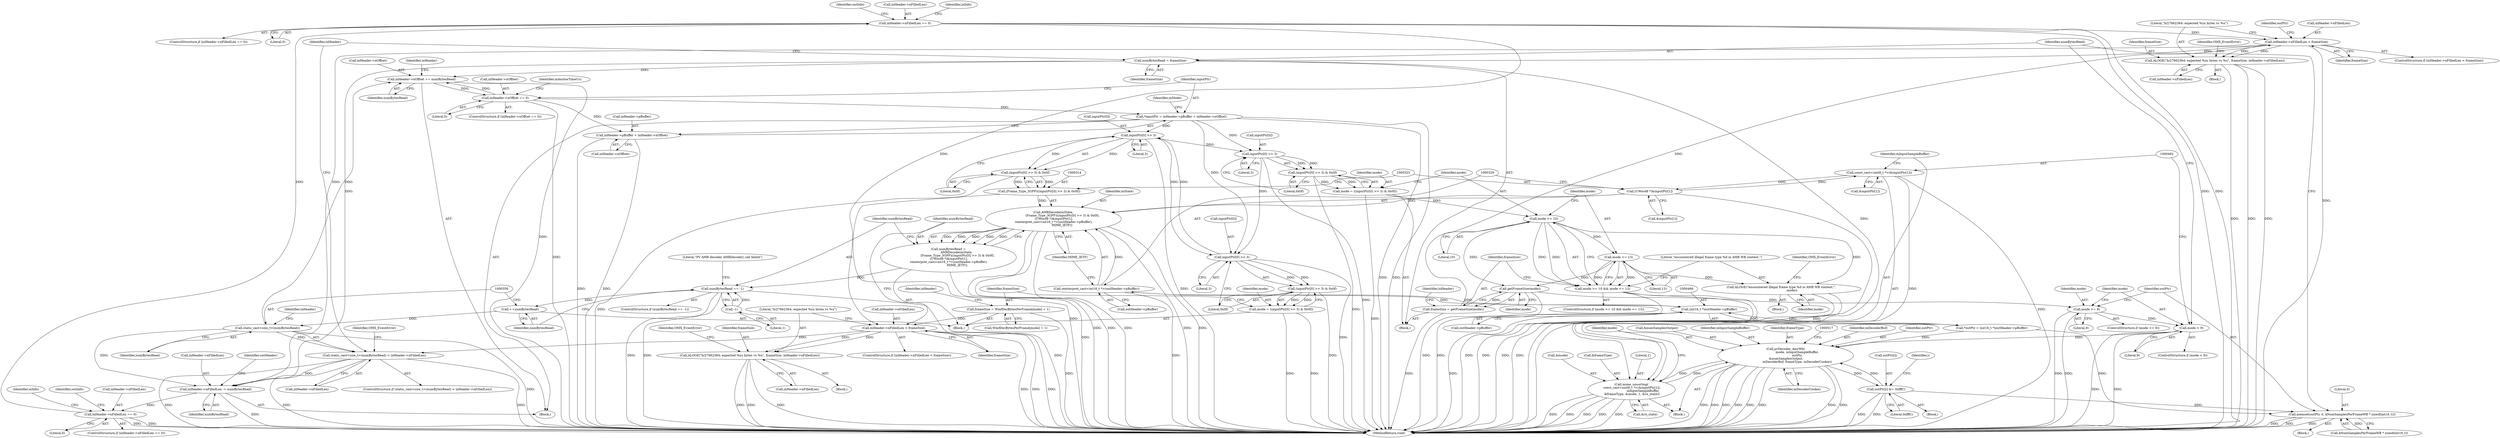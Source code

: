 digraph "0_Android_65756b4082cd79a2d99b2ccb5b392291fd53703f@pointer" {
"1000144" [label="(Call,inHeader->nFilledLen == 0)"];
"1000593" [label="(Call,inHeader->nFilledLen == 0)"];
"1000546" [label="(Call,inHeader->nFilledLen -= numBytesRead)"];
"1000355" [label="(Call,static_cast<size_t>(numBytesRead))"];
"1000351" [label="(Call,++numBytesRead)"];
"1000335" [label="(Call,numBytesRead == -1)"];
"1000309" [label="(Call,numBytesRead =\n                 AMRDecode(mState,\n                   (Frame_Type_3GPP)((inputPtr[0] >> 3) & 0x0f),\n (UWord8 *)&inputPtr[1],\n reinterpret_cast<int16_t *>(outHeader->pBuffer),\n                  MIME_IETF))"];
"1000311" [label="(Call,AMRDecode(mState,\n                   (Frame_Type_3GPP)((inputPtr[0] >> 3) & 0x0f),\n (UWord8 *)&inputPtr[1],\n reinterpret_cast<int16_t *>(outHeader->pBuffer),\n                  MIME_IETF))"];
"1000313" [label="(Call,(Frame_Type_3GPP)((inputPtr[0] >> 3) & 0x0f))"];
"1000315" [label="(Call,(inputPtr[0] >> 3) & 0x0f)"];
"1000316" [label="(Call,inputPtr[0] >> 3)"];
"1000273" [label="(Call,inputPtr[0] >> 3)"];
"1000408" [label="(Call,inputPtr[0] >> 3)"];
"1000223" [label="(Call,*inputPtr = inHeader->pBuffer + inHeader->nOffset)"];
"1000208" [label="(Call,inHeader->nOffset == 0)"];
"1000541" [label="(Call,inHeader->nOffset += numBytesRead)"];
"1000538" [label="(Call,numBytesRead = frameSize)"];
"1000441" [label="(Call,inHeader->nFilledLen < frameSize)"];
"1000144" [label="(Call,inHeader->nFilledLen == 0)"];
"1000436" [label="(Call,frameSize = getFrameSize(mode))"];
"1000438" [label="(Call,getFrameSize(mode))"];
"1000419" [label="(Call,mode <= 13)"];
"1000416" [label="(Call,mode >= 10)"];
"1000405" [label="(Call,mode = ((inputPtr[0] >> 3) & 0x0f))"];
"1000407" [label="(Call,(inputPtr[0] >> 3) & 0x0f)"];
"1000322" [label="(Call,(UWord8 *)&inputPtr[1])"];
"1000491" [label="(Call,const_cast<uint8_t *>(&inputPtr[1]))"];
"1000328" [label="(Call,reinterpret_cast<int16_t *>(outHeader->pBuffer))"];
"1000465" [label="(Call,(int16_t *)outHeader->pBuffer)"];
"1000337" [label="(Call,-1)"];
"1000354" [label="(Call,static_cast<size_t>(numBytesRead) > inHeader->nFilledLen)"];
"1000288" [label="(Call,inHeader->nFilledLen < frameSize)"];
"1000280" [label="(Call,frameSize = WmfDecBytesPerFrame[mode] + 1)"];
"1000294" [label="(Call,ALOGE(\"b/27662364: expected %zu bytes vs %u\", frameSize, inHeader->nFilledLen))"];
"1000447" [label="(Call,ALOGE(\"b/27662364: expected %zu bytes vs %u\", frameSize, inHeader->nFilledLen))"];
"1000272" [label="(Call,(inputPtr[0] >> 3) & 0x0f)"];
"1000270" [label="(Call,mode = ((inputPtr[0] >> 3) & 0x0f))"];
"1000415" [label="(Call,mode >= 10 && mode <= 13)"];
"1000423" [label="(Call,ALOGE(\"encountered illegal frame type %d in AMR WB content.\",\n                      mode))"];
"1000471" [label="(Call,mode >= 9)"];
"1000484" [label="(Call,mode < 9)"];
"1000506" [label="(Call,pvDecoder_AmrWb(\n                        mode, mInputSampleBuffer,\n                        outPtr,\n &numSamplesOutput,\n                        mDecoderBuf, frameType, mDecoderCookie))"];
"1000490" [label="(Call,mime_unsorting(\n const_cast<uint8_t *>(&inputPtr[1]),\n                        mInputSampleBuffer,\n &frameType, &mode, 1, &rx_state))"];
"1000533" [label="(Call,outPtr[i] &= 0xfffC)"];
"1000475" [label="(Call,memset(outPtr, 0, kNumSamplesPerFrameWB * sizeof(int16_t)))"];
"1000225" [label="(Call,inHeader->pBuffer + inHeader->nOffset)"];
"1000512" [label="(Identifier,mDecoderBuf)"];
"1000445" [label="(Identifier,frameSize)"];
"1000223" [label="(Call,*inputPtr = inHeader->pBuffer + inHeader->nOffset)"];
"1000532" [label="(Block,)"];
"1000143" [label="(ControlStructure,if (inHeader->nFilledLen == 0))"];
"1000467" [label="(Call,outHeader->pBuffer)"];
"1000440" [label="(ControlStructure,if (inHeader->nFilledLen < frameSize))"];
"1000296" [label="(Identifier,frameSize)"];
"1000485" [label="(Identifier,mode)"];
"1000311" [label="(Call,AMRDecode(mState,\n                   (Frame_Type_3GPP)((inputPtr[0] >> 3) & 0x0f),\n (UWord8 *)&inputPtr[1],\n reinterpret_cast<int16_t *>(outHeader->pBuffer),\n                  MIME_IETF))"];
"1000272" [label="(Call,(inputPtr[0] >> 3) & 0x0f)"];
"1000162" [label="(Identifier,outInfo)"];
"1000324" [label="(Call,&inputPtr[1])"];
"1000594" [label="(Call,inHeader->nFilledLen)"];
"1000484" [label="(Call,mode < 9)"];
"1000531" [label="(Identifier,i)"];
"1000408" [label="(Call,inputPtr[0] >> 3)"];
"1000487" [label="(Block,)"];
"1000417" [label="(Identifier,mode)"];
"1000351" [label="(Call,++numBytesRead)"];
"1000212" [label="(Literal,0)"];
"1000330" [label="(Call,outHeader->pBuffer)"];
"1000537" [label="(Literal,0xfffC)"];
"1000547" [label="(Call,inHeader->nFilledLen)"];
"1000407" [label="(Call,(inputPtr[0] >> 3) & 0x0f)"];
"1000287" [label="(ControlStructure,if (inHeader->nFilledLen < frameSize))"];
"1000334" [label="(ControlStructure,if (numBytesRead == -1))"];
"1000144" [label="(Call,inHeader->nFilledLen == 0)"];
"1000406" [label="(Identifier,mode)"];
"1000491" [label="(Call,const_cast<uint8_t *>(&inputPtr[1]))"];
"1000317" [label="(Call,inputPtr[0])"];
"1000273" [label="(Call,inputPtr[0] >> 3)"];
"1000335" [label="(Call,numBytesRead == -1)"];
"1000546" [label="(Call,inHeader->nFilledLen -= numBytesRead)"];
"1000207" [label="(ControlStructure,if (inHeader->nOffset == 0))"];
"1000274" [label="(Call,inputPtr[0])"];
"1000548" [label="(Identifier,inHeader)"];
"1000288" [label="(Call,inHeader->nFilledLen < frameSize)"];
"1000280" [label="(Call,frameSize = WmfDecBytesPerFrame[mode] + 1)"];
"1000281" [label="(Identifier,frameSize)"];
"1000413" [label="(Literal,0x0f)"];
"1000131" [label="(Block,)"];
"1000226" [label="(Call,inHeader->pBuffer)"];
"1000506" [label="(Call,pvDecoder_AmrWb(\n                        mode, mInputSampleBuffer,\n                        outPtr,\n &numSamplesOutput,\n                        mDecoderBuf, frameType, mDecoderCookie))"];
"1000427" [label="(Identifier,OMX_EventError)"];
"1000534" [label="(Call,outPtr[i])"];
"1000502" [label="(Literal,1)"];
"1000337" [label="(Call,-1)"];
"1000497" [label="(Identifier,mInputSampleBuffer)"];
"1000509" [label="(Identifier,outPtr)"];
"1000357" [label="(Identifier,numBytesRead)"];
"1000320" [label="(Literal,3)"];
"1000463" [label="(Call,*outPtr = (int16_t *)outHeader->pBuffer)"];
"1000474" [label="(Block,)"];
"1000322" [label="(Call,(UWord8 *)&inputPtr[1])"];
"1000425" [label="(Identifier,mode)"];
"1000421" [label="(Literal,13)"];
"1000465" [label="(Call,(int16_t *)outHeader->pBuffer)"];
"1000354" [label="(Call,static_cast<size_t>(numBytesRead) > inHeader->nFilledLen)"];
"1000271" [label="(Identifier,mode)"];
"1000415" [label="(Call,mode >= 10 && mode <= 13)"];
"1000316" [label="(Call,inputPtr[0] >> 3)"];
"1000500" [label="(Call,&mode)"];
"1000229" [label="(Call,inHeader->nOffset)"];
"1000225" [label="(Call,inHeader->pBuffer + inHeader->nOffset)"];
"1000292" [label="(Identifier,frameSize)"];
"1000416" [label="(Call,mode >= 10)"];
"1000215" [label="(Identifier,mAnchorTimeUs)"];
"1000437" [label="(Identifier,frameSize)"];
"1000510" [label="(Call,&numSamplesOutput)"];
"1000538" [label="(Call,numBytesRead = frameSize)"];
"1000472" [label="(Identifier,mode)"];
"1000295" [label="(Literal,\"b/27662364: expected %zu bytes vs %u\")"];
"1000148" [label="(Literal,0)"];
"1000409" [label="(Call,inputPtr[0])"];
"1000208" [label="(Call,inHeader->nOffset == 0)"];
"1000450" [label="(Call,inHeader->nFilledLen)"];
"1000270" [label="(Call,mode = ((inputPtr[0] >> 3) & 0x0f))"];
"1000601" [label="(Identifier,inInfo)"];
"1000541" [label="(Call,inHeader->nOffset += numBytesRead)"];
"1000352" [label="(Identifier,numBytesRead)"];
"1000420" [label="(Identifier,mode)"];
"1000353" [label="(ControlStructure,if (static_cast<size_t>(numBytesRead) > inHeader->nFilledLen))"];
"1000145" [label="(Call,inHeader->nFilledLen)"];
"1000309" [label="(Call,numBytesRead =\n                 AMRDecode(mState,\n                   (Frame_Type_3GPP)((inputPtr[0] >> 3) & 0x0f),\n (UWord8 *)&inputPtr[1],\n reinterpret_cast<int16_t *>(outHeader->pBuffer),\n                  MIME_IETF))"];
"1000475" [label="(Call,memset(outPtr, 0, kNumSamplesPerFrameWB * sizeof(int16_t)))"];
"1000237" [label="(Block,)"];
"1000478" [label="(Call,kNumSamplesPerFrameWB * sizeof(int16_t))"];
"1000423" [label="(Call,ALOGE(\"encountered illegal frame type %d in AMR WB content.\",\n                      mode))"];
"1000514" [label="(Identifier,mDecoderCookie)"];
"1000476" [label="(Identifier,outPtr)"];
"1000631" [label="(MethodReturn,void)"];
"1000336" [label="(Identifier,numBytesRead)"];
"1000454" [label="(Identifier,OMX_EventError)"];
"1000539" [label="(Identifier,numBytesRead)"];
"1000333" [label="(Identifier,MIME_IETF)"];
"1000446" [label="(Block,)"];
"1000593" [label="(Call,inHeader->nFilledLen == 0)"];
"1000412" [label="(Literal,3)"];
"1000418" [label="(Literal,10)"];
"1000209" [label="(Call,inHeader->nOffset)"];
"1000359" [label="(Identifier,inHeader)"];
"1000543" [label="(Identifier,inHeader)"];
"1000363" [label="(Identifier,OMX_EventError)"];
"1000508" [label="(Identifier,mInputSampleBuffer)"];
"1000422" [label="(Block,)"];
"1000483" [label="(ControlStructure,if (mode < 9))"];
"1000372" [label="(Block,)"];
"1000513" [label="(Identifier,frameType)"];
"1000477" [label="(Literal,0)"];
"1000290" [label="(Identifier,inHeader)"];
"1000277" [label="(Literal,3)"];
"1000550" [label="(Identifier,numBytesRead)"];
"1000449" [label="(Identifier,frameSize)"];
"1000507" [label="(Identifier,mode)"];
"1000503" [label="(Call,&rx_state)"];
"1000471" [label="(Call,mode >= 9)"];
"1000297" [label="(Call,inHeader->nFilledLen)"];
"1000592" [label="(ControlStructure,if (inHeader->nFilledLen == 0))"];
"1000439" [label="(Identifier,mode)"];
"1000441" [label="(Call,inHeader->nFilledLen < frameSize)"];
"1000493" [label="(Call,&inputPtr[1])"];
"1000235" [label="(Identifier,mMode)"];
"1000289" [label="(Call,inHeader->nFilledLen)"];
"1000315" [label="(Call,(inputPtr[0] >> 3) & 0x0f)"];
"1000442" [label="(Call,inHeader->nFilledLen)"];
"1000310" [label="(Identifier,numBytesRead)"];
"1000301" [label="(Identifier,OMX_EventError)"];
"1000470" [label="(ControlStructure,if (mode >= 9))"];
"1000152" [label="(Identifier,inInfo)"];
"1000313" [label="(Call,(Frame_Type_3GPP)((inputPtr[0] >> 3) & 0x0f))"];
"1000443" [label="(Identifier,inHeader)"];
"1000224" [label="(Identifier,inputPtr)"];
"1000464" [label="(Identifier,outPtr)"];
"1000321" [label="(Literal,0x0f)"];
"1000447" [label="(Call,ALOGE(\"b/27662364: expected %zu bytes vs %u\", frameSize, inHeader->nFilledLen))"];
"1000540" [label="(Identifier,frameSize)"];
"1000358" [label="(Call,inHeader->nFilledLen)"];
"1000616" [label="(Identifier,outInfo)"];
"1000405" [label="(Call,mode = ((inputPtr[0] >> 3) & 0x0f))"];
"1000436" [label="(Call,frameSize = getFrameSize(mode))"];
"1000414" [label="(ControlStructure,if (mode >= 10 && mode <= 13))"];
"1000533" [label="(Call,outPtr[i] &= 0xfffC)"];
"1000490" [label="(Call,mime_unsorting(\n const_cast<uint8_t *>(&inputPtr[1]),\n                        mInputSampleBuffer,\n &frameType, &mode, 1, &rx_state))"];
"1000438" [label="(Call,getFrameSize(mode))"];
"1000498" [label="(Call,&frameType)"];
"1000278" [label="(Literal,0x0f)"];
"1000328" [label="(Call,reinterpret_cast<int16_t *>(outHeader->pBuffer))"];
"1000294" [label="(Call,ALOGE(\"b/27662364: expected %zu bytes vs %u\", frameSize, inHeader->nFilledLen))"];
"1000355" [label="(Call,static_cast<size_t>(numBytesRead))"];
"1000545" [label="(Identifier,numBytesRead)"];
"1000419" [label="(Call,mode <= 13)"];
"1000282" [label="(Call,WmfDecBytesPerFrame[mode] + 1)"];
"1000473" [label="(Literal,9)"];
"1000341" [label="(Literal,\"PV AMR decoder AMRDecode() call failed\")"];
"1000338" [label="(Literal,1)"];
"1000597" [label="(Literal,0)"];
"1000553" [label="(Identifier,outHeader)"];
"1000542" [label="(Call,inHeader->nOffset)"];
"1000293" [label="(Block,)"];
"1000486" [label="(Literal,9)"];
"1000312" [label="(Identifier,mState)"];
"1000424" [label="(Literal,\"encountered illegal frame type %d in AMR WB content.\")"];
"1000448" [label="(Literal,\"b/27662364: expected %zu bytes vs %u\")"];
"1000144" -> "1000143"  [label="AST: "];
"1000144" -> "1000148"  [label="CFG: "];
"1000145" -> "1000144"  [label="AST: "];
"1000148" -> "1000144"  [label="AST: "];
"1000152" -> "1000144"  [label="CFG: "];
"1000162" -> "1000144"  [label="CFG: "];
"1000144" -> "1000631"  [label="DDG: "];
"1000144" -> "1000631"  [label="DDG: "];
"1000593" -> "1000144"  [label="DDG: "];
"1000144" -> "1000288"  [label="DDG: "];
"1000144" -> "1000441"  [label="DDG: "];
"1000593" -> "1000592"  [label="AST: "];
"1000593" -> "1000597"  [label="CFG: "];
"1000594" -> "1000593"  [label="AST: "];
"1000597" -> "1000593"  [label="AST: "];
"1000601" -> "1000593"  [label="CFG: "];
"1000616" -> "1000593"  [label="CFG: "];
"1000593" -> "1000631"  [label="DDG: "];
"1000593" -> "1000631"  [label="DDG: "];
"1000546" -> "1000593"  [label="DDG: "];
"1000546" -> "1000131"  [label="AST: "];
"1000546" -> "1000550"  [label="CFG: "];
"1000547" -> "1000546"  [label="AST: "];
"1000550" -> "1000546"  [label="AST: "];
"1000553" -> "1000546"  [label="CFG: "];
"1000546" -> "1000631"  [label="DDG: "];
"1000355" -> "1000546"  [label="DDG: "];
"1000538" -> "1000546"  [label="DDG: "];
"1000441" -> "1000546"  [label="DDG: "];
"1000354" -> "1000546"  [label="DDG: "];
"1000355" -> "1000354"  [label="AST: "];
"1000355" -> "1000357"  [label="CFG: "];
"1000356" -> "1000355"  [label="AST: "];
"1000357" -> "1000355"  [label="AST: "];
"1000359" -> "1000355"  [label="CFG: "];
"1000355" -> "1000631"  [label="DDG: "];
"1000355" -> "1000354"  [label="DDG: "];
"1000351" -> "1000355"  [label="DDG: "];
"1000355" -> "1000541"  [label="DDG: "];
"1000351" -> "1000237"  [label="AST: "];
"1000351" -> "1000352"  [label="CFG: "];
"1000352" -> "1000351"  [label="AST: "];
"1000356" -> "1000351"  [label="CFG: "];
"1000335" -> "1000351"  [label="DDG: "];
"1000335" -> "1000334"  [label="AST: "];
"1000335" -> "1000337"  [label="CFG: "];
"1000336" -> "1000335"  [label="AST: "];
"1000337" -> "1000335"  [label="AST: "];
"1000341" -> "1000335"  [label="CFG: "];
"1000352" -> "1000335"  [label="CFG: "];
"1000335" -> "1000631"  [label="DDG: "];
"1000335" -> "1000631"  [label="DDG: "];
"1000335" -> "1000631"  [label="DDG: "];
"1000309" -> "1000335"  [label="DDG: "];
"1000337" -> "1000335"  [label="DDG: "];
"1000309" -> "1000237"  [label="AST: "];
"1000309" -> "1000311"  [label="CFG: "];
"1000310" -> "1000309"  [label="AST: "];
"1000311" -> "1000309"  [label="AST: "];
"1000336" -> "1000309"  [label="CFG: "];
"1000309" -> "1000631"  [label="DDG: "];
"1000311" -> "1000309"  [label="DDG: "];
"1000311" -> "1000309"  [label="DDG: "];
"1000311" -> "1000309"  [label="DDG: "];
"1000311" -> "1000309"  [label="DDG: "];
"1000311" -> "1000309"  [label="DDG: "];
"1000311" -> "1000333"  [label="CFG: "];
"1000312" -> "1000311"  [label="AST: "];
"1000313" -> "1000311"  [label="AST: "];
"1000322" -> "1000311"  [label="AST: "];
"1000328" -> "1000311"  [label="AST: "];
"1000333" -> "1000311"  [label="AST: "];
"1000311" -> "1000631"  [label="DDG: "];
"1000311" -> "1000631"  [label="DDG: "];
"1000311" -> "1000631"  [label="DDG: "];
"1000311" -> "1000631"  [label="DDG: "];
"1000311" -> "1000631"  [label="DDG: "];
"1000313" -> "1000311"  [label="DDG: "];
"1000322" -> "1000311"  [label="DDG: "];
"1000328" -> "1000311"  [label="DDG: "];
"1000313" -> "1000315"  [label="CFG: "];
"1000314" -> "1000313"  [label="AST: "];
"1000315" -> "1000313"  [label="AST: "];
"1000323" -> "1000313"  [label="CFG: "];
"1000313" -> "1000631"  [label="DDG: "];
"1000315" -> "1000313"  [label="DDG: "];
"1000315" -> "1000313"  [label="DDG: "];
"1000315" -> "1000321"  [label="CFG: "];
"1000316" -> "1000315"  [label="AST: "];
"1000321" -> "1000315"  [label="AST: "];
"1000315" -> "1000631"  [label="DDG: "];
"1000316" -> "1000315"  [label="DDG: "];
"1000316" -> "1000315"  [label="DDG: "];
"1000316" -> "1000320"  [label="CFG: "];
"1000317" -> "1000316"  [label="AST: "];
"1000320" -> "1000316"  [label="AST: "];
"1000321" -> "1000316"  [label="CFG: "];
"1000316" -> "1000631"  [label="DDG: "];
"1000316" -> "1000273"  [label="DDG: "];
"1000273" -> "1000316"  [label="DDG: "];
"1000223" -> "1000316"  [label="DDG: "];
"1000316" -> "1000408"  [label="DDG: "];
"1000273" -> "1000272"  [label="AST: "];
"1000273" -> "1000277"  [label="CFG: "];
"1000274" -> "1000273"  [label="AST: "];
"1000277" -> "1000273"  [label="AST: "];
"1000278" -> "1000273"  [label="CFG: "];
"1000273" -> "1000631"  [label="DDG: "];
"1000273" -> "1000272"  [label="DDG: "];
"1000273" -> "1000272"  [label="DDG: "];
"1000408" -> "1000273"  [label="DDG: "];
"1000223" -> "1000273"  [label="DDG: "];
"1000408" -> "1000407"  [label="AST: "];
"1000408" -> "1000412"  [label="CFG: "];
"1000409" -> "1000408"  [label="AST: "];
"1000412" -> "1000408"  [label="AST: "];
"1000413" -> "1000408"  [label="CFG: "];
"1000408" -> "1000631"  [label="DDG: "];
"1000408" -> "1000407"  [label="DDG: "];
"1000408" -> "1000407"  [label="DDG: "];
"1000223" -> "1000408"  [label="DDG: "];
"1000223" -> "1000131"  [label="AST: "];
"1000223" -> "1000225"  [label="CFG: "];
"1000224" -> "1000223"  [label="AST: "];
"1000225" -> "1000223"  [label="AST: "];
"1000235" -> "1000223"  [label="CFG: "];
"1000223" -> "1000631"  [label="DDG: "];
"1000223" -> "1000631"  [label="DDG: "];
"1000208" -> "1000223"  [label="DDG: "];
"1000208" -> "1000207"  [label="AST: "];
"1000208" -> "1000212"  [label="CFG: "];
"1000209" -> "1000208"  [label="AST: "];
"1000212" -> "1000208"  [label="AST: "];
"1000215" -> "1000208"  [label="CFG: "];
"1000224" -> "1000208"  [label="CFG: "];
"1000208" -> "1000631"  [label="DDG: "];
"1000541" -> "1000208"  [label="DDG: "];
"1000208" -> "1000225"  [label="DDG: "];
"1000208" -> "1000541"  [label="DDG: "];
"1000541" -> "1000131"  [label="AST: "];
"1000541" -> "1000545"  [label="CFG: "];
"1000542" -> "1000541"  [label="AST: "];
"1000545" -> "1000541"  [label="AST: "];
"1000548" -> "1000541"  [label="CFG: "];
"1000541" -> "1000631"  [label="DDG: "];
"1000538" -> "1000541"  [label="DDG: "];
"1000538" -> "1000372"  [label="AST: "];
"1000538" -> "1000540"  [label="CFG: "];
"1000539" -> "1000538"  [label="AST: "];
"1000540" -> "1000538"  [label="AST: "];
"1000543" -> "1000538"  [label="CFG: "];
"1000538" -> "1000631"  [label="DDG: "];
"1000441" -> "1000538"  [label="DDG: "];
"1000441" -> "1000440"  [label="AST: "];
"1000441" -> "1000445"  [label="CFG: "];
"1000442" -> "1000441"  [label="AST: "];
"1000445" -> "1000441"  [label="AST: "];
"1000448" -> "1000441"  [label="CFG: "];
"1000464" -> "1000441"  [label="CFG: "];
"1000441" -> "1000631"  [label="DDG: "];
"1000436" -> "1000441"  [label="DDG: "];
"1000441" -> "1000447"  [label="DDG: "];
"1000441" -> "1000447"  [label="DDG: "];
"1000436" -> "1000372"  [label="AST: "];
"1000436" -> "1000438"  [label="CFG: "];
"1000437" -> "1000436"  [label="AST: "];
"1000438" -> "1000436"  [label="AST: "];
"1000443" -> "1000436"  [label="CFG: "];
"1000436" -> "1000631"  [label="DDG: "];
"1000438" -> "1000436"  [label="DDG: "];
"1000438" -> "1000439"  [label="CFG: "];
"1000439" -> "1000438"  [label="AST: "];
"1000438" -> "1000631"  [label="DDG: "];
"1000419" -> "1000438"  [label="DDG: "];
"1000416" -> "1000438"  [label="DDG: "];
"1000438" -> "1000471"  [label="DDG: "];
"1000419" -> "1000415"  [label="AST: "];
"1000419" -> "1000421"  [label="CFG: "];
"1000420" -> "1000419"  [label="AST: "];
"1000421" -> "1000419"  [label="AST: "];
"1000415" -> "1000419"  [label="CFG: "];
"1000419" -> "1000415"  [label="DDG: "];
"1000419" -> "1000415"  [label="DDG: "];
"1000416" -> "1000419"  [label="DDG: "];
"1000419" -> "1000423"  [label="DDG: "];
"1000416" -> "1000415"  [label="AST: "];
"1000416" -> "1000418"  [label="CFG: "];
"1000417" -> "1000416"  [label="AST: "];
"1000418" -> "1000416"  [label="AST: "];
"1000420" -> "1000416"  [label="CFG: "];
"1000415" -> "1000416"  [label="CFG: "];
"1000416" -> "1000415"  [label="DDG: "];
"1000416" -> "1000415"  [label="DDG: "];
"1000405" -> "1000416"  [label="DDG: "];
"1000416" -> "1000423"  [label="DDG: "];
"1000405" -> "1000372"  [label="AST: "];
"1000405" -> "1000407"  [label="CFG: "];
"1000406" -> "1000405"  [label="AST: "];
"1000407" -> "1000405"  [label="AST: "];
"1000417" -> "1000405"  [label="CFG: "];
"1000405" -> "1000631"  [label="DDG: "];
"1000407" -> "1000405"  [label="DDG: "];
"1000407" -> "1000405"  [label="DDG: "];
"1000407" -> "1000413"  [label="CFG: "];
"1000413" -> "1000407"  [label="AST: "];
"1000407" -> "1000631"  [label="DDG: "];
"1000322" -> "1000324"  [label="CFG: "];
"1000323" -> "1000322"  [label="AST: "];
"1000324" -> "1000322"  [label="AST: "];
"1000329" -> "1000322"  [label="CFG: "];
"1000322" -> "1000631"  [label="DDG: "];
"1000491" -> "1000322"  [label="DDG: "];
"1000322" -> "1000491"  [label="DDG: "];
"1000491" -> "1000490"  [label="AST: "];
"1000491" -> "1000493"  [label="CFG: "];
"1000492" -> "1000491"  [label="AST: "];
"1000493" -> "1000491"  [label="AST: "];
"1000497" -> "1000491"  [label="CFG: "];
"1000491" -> "1000631"  [label="DDG: "];
"1000491" -> "1000490"  [label="DDG: "];
"1000328" -> "1000330"  [label="CFG: "];
"1000329" -> "1000328"  [label="AST: "];
"1000330" -> "1000328"  [label="AST: "];
"1000333" -> "1000328"  [label="CFG: "];
"1000328" -> "1000631"  [label="DDG: "];
"1000465" -> "1000328"  [label="DDG: "];
"1000328" -> "1000465"  [label="DDG: "];
"1000465" -> "1000463"  [label="AST: "];
"1000465" -> "1000467"  [label="CFG: "];
"1000466" -> "1000465"  [label="AST: "];
"1000467" -> "1000465"  [label="AST: "];
"1000463" -> "1000465"  [label="CFG: "];
"1000465" -> "1000631"  [label="DDG: "];
"1000465" -> "1000463"  [label="DDG: "];
"1000337" -> "1000338"  [label="CFG: "];
"1000338" -> "1000337"  [label="AST: "];
"1000354" -> "1000353"  [label="AST: "];
"1000354" -> "1000358"  [label="CFG: "];
"1000358" -> "1000354"  [label="AST: "];
"1000363" -> "1000354"  [label="CFG: "];
"1000543" -> "1000354"  [label="CFG: "];
"1000354" -> "1000631"  [label="DDG: "];
"1000354" -> "1000631"  [label="DDG: "];
"1000354" -> "1000631"  [label="DDG: "];
"1000288" -> "1000354"  [label="DDG: "];
"1000288" -> "1000287"  [label="AST: "];
"1000288" -> "1000292"  [label="CFG: "];
"1000289" -> "1000288"  [label="AST: "];
"1000292" -> "1000288"  [label="AST: "];
"1000295" -> "1000288"  [label="CFG: "];
"1000310" -> "1000288"  [label="CFG: "];
"1000288" -> "1000631"  [label="DDG: "];
"1000288" -> "1000631"  [label="DDG: "];
"1000288" -> "1000631"  [label="DDG: "];
"1000280" -> "1000288"  [label="DDG: "];
"1000288" -> "1000294"  [label="DDG: "];
"1000288" -> "1000294"  [label="DDG: "];
"1000280" -> "1000237"  [label="AST: "];
"1000280" -> "1000282"  [label="CFG: "];
"1000281" -> "1000280"  [label="AST: "];
"1000282" -> "1000280"  [label="AST: "];
"1000290" -> "1000280"  [label="CFG: "];
"1000280" -> "1000631"  [label="DDG: "];
"1000294" -> "1000293"  [label="AST: "];
"1000294" -> "1000297"  [label="CFG: "];
"1000295" -> "1000294"  [label="AST: "];
"1000296" -> "1000294"  [label="AST: "];
"1000297" -> "1000294"  [label="AST: "];
"1000301" -> "1000294"  [label="CFG: "];
"1000294" -> "1000631"  [label="DDG: "];
"1000294" -> "1000631"  [label="DDG: "];
"1000294" -> "1000631"  [label="DDG: "];
"1000447" -> "1000446"  [label="AST: "];
"1000447" -> "1000450"  [label="CFG: "];
"1000448" -> "1000447"  [label="AST: "];
"1000449" -> "1000447"  [label="AST: "];
"1000450" -> "1000447"  [label="AST: "];
"1000454" -> "1000447"  [label="CFG: "];
"1000447" -> "1000631"  [label="DDG: "];
"1000447" -> "1000631"  [label="DDG: "];
"1000447" -> "1000631"  [label="DDG: "];
"1000272" -> "1000270"  [label="AST: "];
"1000272" -> "1000278"  [label="CFG: "];
"1000278" -> "1000272"  [label="AST: "];
"1000270" -> "1000272"  [label="CFG: "];
"1000272" -> "1000631"  [label="DDG: "];
"1000272" -> "1000270"  [label="DDG: "];
"1000272" -> "1000270"  [label="DDG: "];
"1000270" -> "1000237"  [label="AST: "];
"1000271" -> "1000270"  [label="AST: "];
"1000281" -> "1000270"  [label="CFG: "];
"1000270" -> "1000631"  [label="DDG: "];
"1000270" -> "1000631"  [label="DDG: "];
"1000415" -> "1000414"  [label="AST: "];
"1000424" -> "1000415"  [label="CFG: "];
"1000437" -> "1000415"  [label="CFG: "];
"1000415" -> "1000631"  [label="DDG: "];
"1000415" -> "1000631"  [label="DDG: "];
"1000415" -> "1000631"  [label="DDG: "];
"1000423" -> "1000422"  [label="AST: "];
"1000423" -> "1000425"  [label="CFG: "];
"1000424" -> "1000423"  [label="AST: "];
"1000425" -> "1000423"  [label="AST: "];
"1000427" -> "1000423"  [label="CFG: "];
"1000423" -> "1000631"  [label="DDG: "];
"1000423" -> "1000631"  [label="DDG: "];
"1000471" -> "1000470"  [label="AST: "];
"1000471" -> "1000473"  [label="CFG: "];
"1000472" -> "1000471"  [label="AST: "];
"1000473" -> "1000471"  [label="AST: "];
"1000476" -> "1000471"  [label="CFG: "];
"1000485" -> "1000471"  [label="CFG: "];
"1000471" -> "1000631"  [label="DDG: "];
"1000471" -> "1000631"  [label="DDG: "];
"1000471" -> "1000484"  [label="DDG: "];
"1000484" -> "1000483"  [label="AST: "];
"1000484" -> "1000486"  [label="CFG: "];
"1000485" -> "1000484"  [label="AST: "];
"1000486" -> "1000484"  [label="AST: "];
"1000492" -> "1000484"  [label="CFG: "];
"1000539" -> "1000484"  [label="CFG: "];
"1000484" -> "1000631"  [label="DDG: "];
"1000484" -> "1000631"  [label="DDG: "];
"1000484" -> "1000506"  [label="DDG: "];
"1000506" -> "1000487"  [label="AST: "];
"1000506" -> "1000514"  [label="CFG: "];
"1000507" -> "1000506"  [label="AST: "];
"1000508" -> "1000506"  [label="AST: "];
"1000509" -> "1000506"  [label="AST: "];
"1000510" -> "1000506"  [label="AST: "];
"1000512" -> "1000506"  [label="AST: "];
"1000513" -> "1000506"  [label="AST: "];
"1000514" -> "1000506"  [label="AST: "];
"1000517" -> "1000506"  [label="CFG: "];
"1000506" -> "1000631"  [label="DDG: "];
"1000506" -> "1000631"  [label="DDG: "];
"1000506" -> "1000631"  [label="DDG: "];
"1000506" -> "1000631"  [label="DDG: "];
"1000506" -> "1000631"  [label="DDG: "];
"1000506" -> "1000631"  [label="DDG: "];
"1000506" -> "1000631"  [label="DDG: "];
"1000506" -> "1000631"  [label="DDG: "];
"1000506" -> "1000490"  [label="DDG: "];
"1000490" -> "1000506"  [label="DDG: "];
"1000463" -> "1000506"  [label="DDG: "];
"1000533" -> "1000506"  [label="DDG: "];
"1000506" -> "1000533"  [label="DDG: "];
"1000490" -> "1000487"  [label="AST: "];
"1000490" -> "1000503"  [label="CFG: "];
"1000497" -> "1000490"  [label="AST: "];
"1000498" -> "1000490"  [label="AST: "];
"1000500" -> "1000490"  [label="AST: "];
"1000502" -> "1000490"  [label="AST: "];
"1000503" -> "1000490"  [label="AST: "];
"1000507" -> "1000490"  [label="CFG: "];
"1000490" -> "1000631"  [label="DDG: "];
"1000490" -> "1000631"  [label="DDG: "];
"1000490" -> "1000631"  [label="DDG: "];
"1000490" -> "1000631"  [label="DDG: "];
"1000490" -> "1000631"  [label="DDG: "];
"1000533" -> "1000532"  [label="AST: "];
"1000533" -> "1000537"  [label="CFG: "];
"1000534" -> "1000533"  [label="AST: "];
"1000537" -> "1000533"  [label="AST: "];
"1000531" -> "1000533"  [label="CFG: "];
"1000533" -> "1000631"  [label="DDG: "];
"1000533" -> "1000631"  [label="DDG: "];
"1000533" -> "1000475"  [label="DDG: "];
"1000475" -> "1000474"  [label="AST: "];
"1000475" -> "1000478"  [label="CFG: "];
"1000476" -> "1000475"  [label="AST: "];
"1000477" -> "1000475"  [label="AST: "];
"1000478" -> "1000475"  [label="AST: "];
"1000539" -> "1000475"  [label="CFG: "];
"1000475" -> "1000631"  [label="DDG: "];
"1000475" -> "1000631"  [label="DDG: "];
"1000475" -> "1000631"  [label="DDG: "];
"1000463" -> "1000475"  [label="DDG: "];
"1000478" -> "1000475"  [label="DDG: "];
"1000225" -> "1000229"  [label="CFG: "];
"1000226" -> "1000225"  [label="AST: "];
"1000229" -> "1000225"  [label="AST: "];
"1000225" -> "1000631"  [label="DDG: "];
"1000225" -> "1000631"  [label="DDG: "];
}

